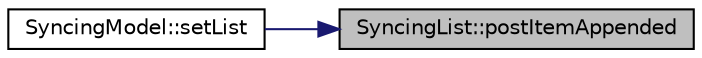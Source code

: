 digraph "SyncingList::postItemAppended"
{
 // INTERACTIVE_SVG=YES
 // LATEX_PDF_SIZE
  edge [fontname="Helvetica",fontsize="10",labelfontname="Helvetica",labelfontsize="10"];
  node [fontname="Helvetica",fontsize="10",shape=record];
  rankdir="RL";
  Node22 [label="SyncingList::postItemAppended",height=0.2,width=0.4,color="black", fillcolor="grey75", style="filled", fontcolor="black",tooltip=" "];
  Node22 -> Node23 [dir="back",color="midnightblue",fontsize="10",style="solid",fontname="Helvetica"];
  Node23 [label="SyncingModel::setList",height=0.2,width=0.4,color="black", fillcolor="white", style="filled",URL="$class_syncing_model.html#add18cf1183b388f17c552db42bb09edc",tooltip=" "];
}
